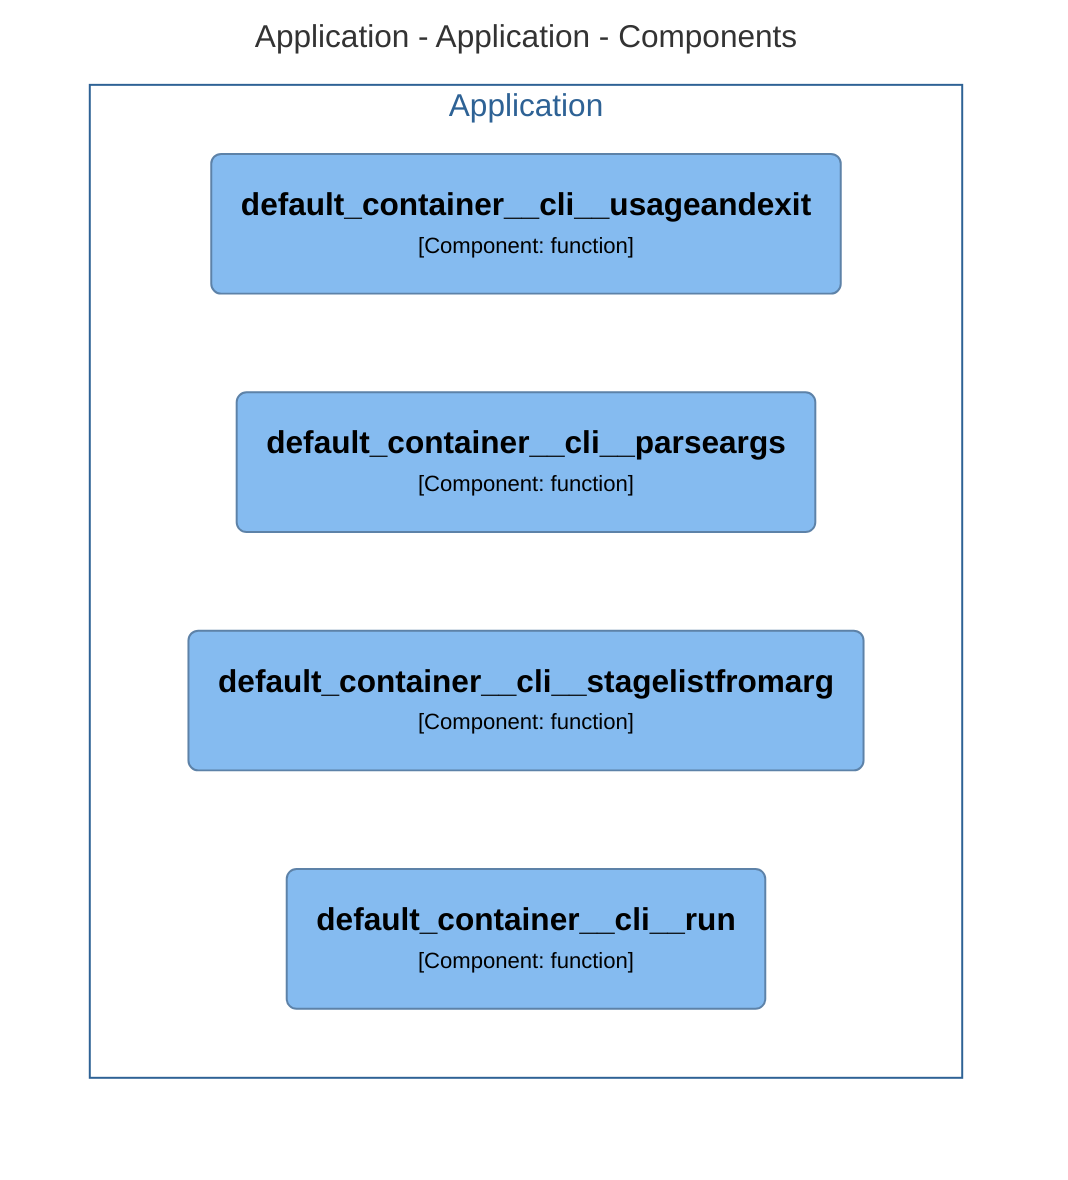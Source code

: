 graph TB
  linkStyle default fill:#ffffff

  subgraph diagram ["Application - Application - Components"]
    style diagram fill:#ffffff,stroke:#ffffff

    subgraph 8 ["Application"]
      style 8 fill:#ffffff,stroke:#2e6295,color:#2e6295

      20("<div style='font-weight: bold'>default_container__cli__usageandexit</div><div style='font-size: 70%; margin-top: 0px'>[Component: function]</div>")
      style 20 fill:#85bbf0,stroke:#5d82a8,color:#000000
      21("<div style='font-weight: bold'>default_container__cli__parseargs</div><div style='font-size: 70%; margin-top: 0px'>[Component: function]</div>")
      style 21 fill:#85bbf0,stroke:#5d82a8,color:#000000
      22("<div style='font-weight: bold'>default_container__cli__stagelistfromarg</div><div style='font-size: 70%; margin-top: 0px'>[Component: function]</div>")
      style 22 fill:#85bbf0,stroke:#5d82a8,color:#000000
      23("<div style='font-weight: bold'>default_container__cli__run</div><div style='font-size: 70%; margin-top: 0px'>[Component: function]</div>")
      style 23 fill:#85bbf0,stroke:#5d82a8,color:#000000
    end

  end